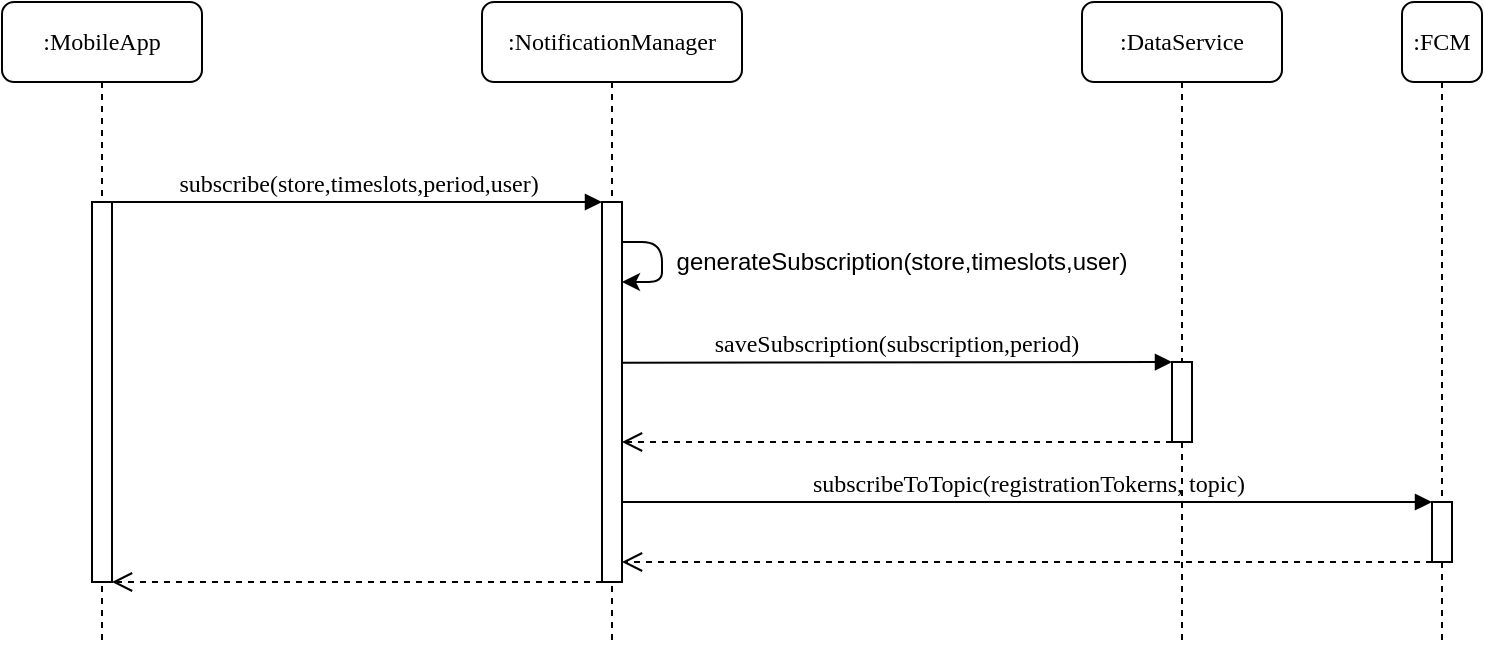 <mxfile version="14.1.8" type="device"><diagram name="Page-1" id="13e1069c-82ec-6db2-03f1-153e76fe0fe0"><mxGraphModel dx="853" dy="493" grid="1" gridSize="10" guides="1" tooltips="1" connect="1" arrows="1" fold="1" page="1" pageScale="1" pageWidth="1100" pageHeight="850" background="#ffffff" math="0" shadow="0"><root><mxCell id="0"/><mxCell id="1" parent="0"/><mxCell id="7baba1c4bc27f4b0-2" value=":NotificationManager" style="shape=umlLifeline;perimeter=lifelinePerimeter;whiteSpace=wrap;html=1;container=1;collapsible=0;recursiveResize=0;outlineConnect=0;rounded=1;shadow=0;comic=0;labelBackgroundColor=none;strokeWidth=1;fontFamily=Verdana;fontSize=12;align=center;" parent="1" vertex="1"><mxGeometry x="340" y="80" width="130" height="320" as="geometry"/></mxCell><mxCell id="7baba1c4bc27f4b0-10" value="" style="html=1;points=[];perimeter=orthogonalPerimeter;rounded=0;shadow=0;comic=0;labelBackgroundColor=none;strokeWidth=1;fontFamily=Verdana;fontSize=12;align=center;" parent="7baba1c4bc27f4b0-2" vertex="1"><mxGeometry x="60" y="100" width="10" height="190" as="geometry"/></mxCell><mxCell id="KxOtfF_E5I9-MNnc5Rhr-3" value="" style="endArrow=classic;html=1;" parent="7baba1c4bc27f4b0-2" edge="1"><mxGeometry width="50" height="50" relative="1" as="geometry"><mxPoint x="70" y="120" as="sourcePoint"/><mxPoint x="70" y="140" as="targetPoint"/><Array as="points"><mxPoint x="90" y="120"/><mxPoint x="90" y="140"/></Array></mxGeometry></mxCell><mxCell id="7baba1c4bc27f4b0-3" value=":DataService" style="shape=umlLifeline;perimeter=lifelinePerimeter;whiteSpace=wrap;html=1;container=1;collapsible=0;recursiveResize=0;outlineConnect=0;rounded=1;shadow=0;comic=0;labelBackgroundColor=none;strokeWidth=1;fontFamily=Verdana;fontSize=12;align=center;" parent="1" vertex="1"><mxGeometry x="640" y="80" width="100" height="320" as="geometry"/></mxCell><mxCell id="7baba1c4bc27f4b0-13" value="" style="html=1;points=[];perimeter=orthogonalPerimeter;rounded=0;shadow=0;comic=0;labelBackgroundColor=none;strokeWidth=1;fontFamily=Verdana;fontSize=12;align=center;" parent="7baba1c4bc27f4b0-3" vertex="1"><mxGeometry x="45" y="180" width="10" height="40" as="geometry"/></mxCell><mxCell id="7baba1c4bc27f4b0-8" value=":MobileApp" style="shape=umlLifeline;perimeter=lifelinePerimeter;whiteSpace=wrap;html=1;container=1;collapsible=0;recursiveResize=0;outlineConnect=0;rounded=1;shadow=0;comic=0;labelBackgroundColor=none;strokeWidth=1;fontFamily=Verdana;fontSize=12;align=center;" parent="1" vertex="1"><mxGeometry x="100" y="80" width="100" height="320" as="geometry"/></mxCell><mxCell id="7baba1c4bc27f4b0-9" value="" style="html=1;points=[];perimeter=orthogonalPerimeter;rounded=0;shadow=0;comic=0;labelBackgroundColor=none;strokeWidth=1;fontFamily=Verdana;fontSize=12;align=center;" parent="7baba1c4bc27f4b0-8" vertex="1"><mxGeometry x="45" y="100" width="10" height="190" as="geometry"/></mxCell><mxCell id="7baba1c4bc27f4b0-11" value="subscribe(store,timeslots,period,user)" style="html=1;verticalAlign=bottom;endArrow=block;entryX=0;entryY=0;labelBackgroundColor=none;fontFamily=Verdana;fontSize=12;edgeStyle=elbowEdgeStyle;elbow=vertical;" parent="1" source="7baba1c4bc27f4b0-9" target="7baba1c4bc27f4b0-10" edge="1"><mxGeometry relative="1" as="geometry"><mxPoint x="220" y="190" as="sourcePoint"/></mxGeometry></mxCell><mxCell id="KxOtfF_E5I9-MNnc5Rhr-2" value="" style="html=1;verticalAlign=bottom;endArrow=open;dashed=1;endSize=8;" parent="1" source="7baba1c4bc27f4b0-10" target="7baba1c4bc27f4b0-9" edge="1"><mxGeometry relative="1" as="geometry"><mxPoint x="375" y="270" as="sourcePoint"/><mxPoint x="180" y="270" as="targetPoint"/><Array as="points"><mxPoint x="290" y="370"/></Array></mxGeometry></mxCell><mxCell id="7baba1c4bc27f4b0-14" value="saveSubscription(subscription,period)" style="html=1;verticalAlign=bottom;endArrow=block;entryX=0;entryY=0;labelBackgroundColor=none;fontFamily=Verdana;fontSize=12;edgeStyle=elbowEdgeStyle;elbow=vertical;" parent="1" target="7baba1c4bc27f4b0-13" edge="1"><mxGeometry relative="1" as="geometry"><mxPoint x="410" y="260.333" as="sourcePoint"/></mxGeometry></mxCell><mxCell id="KxOtfF_E5I9-MNnc5Rhr-1" value="" style="html=1;verticalAlign=bottom;endArrow=open;dashed=1;endSize=8;" parent="1" source="7baba1c4bc27f4b0-13" edge="1"><mxGeometry relative="1" as="geometry"><mxPoint x="610" y="320" as="sourcePoint"/><mxPoint x="410" y="300" as="targetPoint"/><Array as="points"><mxPoint x="520" y="300"/></Array></mxGeometry></mxCell><mxCell id="KxOtfF_E5I9-MNnc5Rhr-5" value="generateSubscription(store,timeslots,user)" style="text;html=1;strokeColor=none;fillColor=none;align=center;verticalAlign=middle;whiteSpace=wrap;rounded=0;" parent="1" vertex="1"><mxGeometry x="485" y="200" width="130" height="20" as="geometry"/></mxCell><mxCell id="K3tuylSGXWBu52KGatth-1" value=":FCM" style="shape=umlLifeline;perimeter=lifelinePerimeter;whiteSpace=wrap;html=1;container=1;collapsible=0;recursiveResize=0;outlineConnect=0;rounded=1;shadow=0;comic=0;labelBackgroundColor=none;strokeWidth=1;fontFamily=Verdana;fontSize=12;align=center;" vertex="1" parent="1"><mxGeometry x="800" y="80" width="40" height="320" as="geometry"/></mxCell><mxCell id="K3tuylSGXWBu52KGatth-2" value="" style="html=1;points=[];perimeter=orthogonalPerimeter;rounded=0;shadow=0;comic=0;labelBackgroundColor=none;strokeWidth=1;fontFamily=Verdana;fontSize=12;align=center;" vertex="1" parent="K3tuylSGXWBu52KGatth-1"><mxGeometry x="15" y="250" width="10" height="30" as="geometry"/></mxCell><mxCell id="K3tuylSGXWBu52KGatth-3" value="subscribeToTopic(registrationTokerns, topic)" style="html=1;verticalAlign=bottom;endArrow=block;labelBackgroundColor=none;fontFamily=Verdana;fontSize=12;edgeStyle=elbowEdgeStyle;elbow=vertical;" edge="1" parent="1" source="7baba1c4bc27f4b0-10" target="K3tuylSGXWBu52KGatth-2"><mxGeometry relative="1" as="geometry"><mxPoint x="420" y="270.333" as="sourcePoint"/><mxPoint x="695" y="270" as="targetPoint"/><Array as="points"><mxPoint x="430" y="330"/><mxPoint x="613" y="320"/></Array></mxGeometry></mxCell><mxCell id="K3tuylSGXWBu52KGatth-5" value="" style="html=1;verticalAlign=bottom;endArrow=open;dashed=1;endSize=8;" edge="1" parent="1" source="K3tuylSGXWBu52KGatth-2" target="7baba1c4bc27f4b0-10"><mxGeometry relative="1" as="geometry"><mxPoint x="695" y="310" as="sourcePoint"/><mxPoint x="420" y="310" as="targetPoint"/><Array as="points"><mxPoint x="520" y="360"/></Array></mxGeometry></mxCell></root></mxGraphModel></diagram></mxfile>